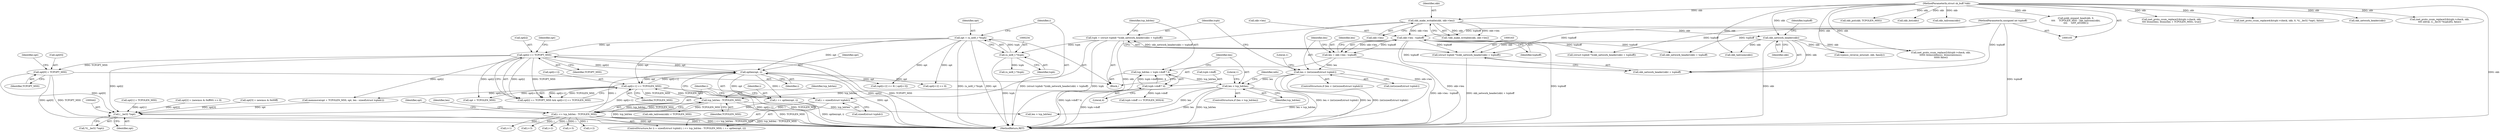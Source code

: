 digraph "0_linux_2638fd0f92d4397884fd991d8f4925cb3f081901@pointer" {
"1000407" [label="(Call,opt[0] = TCPOPT_MSS)"];
"1000254" [label="(Call,opt[i] == TCPOPT_MSS)"];
"1000231" [label="(Call,opt = (u_int8_t *)tcph)"];
"1000233" [label="(Call,(u_int8_t *)tcph)"];
"1000160" [label="(Call,tcph = (struct tcphdr *)(skb_network_header(skb) + tcphoff))"];
"1000162" [label="(Call,(struct tcphdr *)(skb_network_header(skb) + tcphoff))"];
"1000165" [label="(Call,skb_network_header(skb))"];
"1000135" [label="(Call,skb_make_writable(skb, skb->len))"];
"1000106" [label="(MethodParameterIn,struct sk_buff *skb)"];
"1000145" [label="(Call,skb->len - tcphoff)"];
"1000109" [label="(MethodParameterIn,unsigned int tcphoff)"];
"1000248" [label="(Call,optlen(opt, i))"];
"1000259" [label="(Call,opt[i+1] == TCPOLEN_MSS)"];
"1000243" [label="(Call,tcp_hdrlen - TCPOLEN_MSS)"];
"1000176" [label="(Call,len < tcp_hdrlen)"];
"1000151" [label="(Call,len < (int)sizeof(struct tcphdr))"];
"1000143" [label="(Call,len = skb->len - tcphoff)"];
"1000168" [label="(Call,tcp_hdrlen = tcph->doff * 4)"];
"1000170" [label="(Call,tcph->doff * 4)"];
"1000241" [label="(Call,i <= tcp_hdrlen - TCPOLEN_MSS)"];
"1000237" [label="(Call,i = sizeof(struct tcphdr))"];
"1000246" [label="(Call,i += optlen(opt, i))"];
"1000441" [label="(Call,(__be32 *)opt)"];
"1000354" [label="(Call,skb_put(skb, TCPOLEN_MSS))"];
"1000386" [label="(Call,opt + TCPOLEN_MSS)"];
"1000171" [label="(Call,tcph->doff)"];
"1000232" [label="(Identifier,opt)"];
"1000256" [label="(Identifier,opt)"];
"1000206" [label="(Call,skb_dst(skb))"];
"1000303" [label="(Call,i+3)"];
"1000274" [label="(Call,i+2)"];
"1000258" [label="(Identifier,TCPOPT_MSS)"];
"1000151" [label="(Call,len < (int)sizeof(struct tcphdr))"];
"1000176" [label="(Call,len < tcp_hdrlen)"];
"1000348" [label="(Call,(struct tcphdr *)(skb_network_header(skb) + tcphoff))"];
"1000340" [label="(Call,skb_tailroom(skb))"];
"1000150" [label="(ControlStructure,if (len < (int)sizeof(struct tcphdr)))"];
"1000309" [label="(Call,inet_proto_csum_replace2(&tcph->check, skb,\n\t\t\t\t\t\t htons(oldmss), htons(newmss),\n\t\t\t\t\t\t false))"];
"1000380" [label="(Call,(u_int8_t *)tcph)"];
"1000135" [label="(Call,skb_make_writable(skb, skb->len))"];
"1000145" [label="(Call,skb->len - tcphoff)"];
"1000167" [label="(Identifier,tcphoff)"];
"1000241" [label="(Call,i <= tcp_hdrlen - TCPOLEN_MSS)"];
"1000323" [label="(Call,len > tcp_hdrlen)"];
"1000168" [label="(Call,tcp_hdrlen = tcph->doff * 4)"];
"1000236" [label="(ControlStructure,for (i = sizeof(struct tcphdr); i <= tcp_hdrlen - TCPOLEN_MSS; i += optlen(opt, i)))"];
"1000177" [label="(Identifier,len)"];
"1000144" [label="(Identifier,len)"];
"1000137" [label="(Call,skb->len)"];
"1000231" [label="(Call,opt = (u_int8_t *)tcph)"];
"1000330" [label="(Call,skb_tailroom(skb))"];
"1000239" [label="(Call,sizeof(struct tcphdr))"];
"1000441" [label="(Call,(__be32 *)opt)"];
"1000143" [label="(Call,len = skb->len - tcphoff)"];
"1000161" [label="(Identifier,tcph)"];
"1000270" [label="(Call,(opt[i+2] << 8) | opt[i+3])"];
"1000385" [label="(Call,memmove(opt + TCPOLEN_MSS, opt, len - sizeof(struct tcphdr)))"];
"1000408" [label="(Call,opt[0])"];
"1000164" [label="(Call,skb_network_header(skb) + tcphoff)"];
"1000335" [label="(Call,pskb_expand_head(skb, 0,\n\t\t\t\t     TCPOLEN_MSS - skb_tailroom(skb),\n\t\t\t\t     GFP_ATOMIC))"];
"1000412" [label="(Call,opt[1] = TCPOLEN_MSS)"];
"1000197" [label="(Call,tcpmss_reverse_mtu(net, skb, family))"];
"1000324" [label="(Identifier,len)"];
"1000159" [label="(Literal,1)"];
"1000411" [label="(Identifier,TCPOPT_MSS)"];
"1000443" [label="(Identifier,opt)"];
"1000394" [label="(Call,inet_proto_csum_replace2(&tcph->check, skb,\n\t\t\t\t htons(len), htons(len + TCPOLEN_MSS), true))"];
"1000265" [label="(Identifier,TCPOLEN_MSS)"];
"1000255" [label="(Call,opt[i])"];
"1000248" [label="(Call,optlen(opt, i))"];
"1000329" [label="(Call,skb_tailroom(skb) < TCPOLEN_MSS)"];
"1000162" [label="(Call,(struct tcphdr *)(skb_network_header(skb) + tcphoff))"];
"1000260" [label="(Call,opt[i+1])"];
"1000165" [label="(Call,skb_network_header(skb))"];
"1000417" [label="(Call,opt[2] = (newmss & 0xff00) >> 8)"];
"1000414" [label="(Identifier,opt)"];
"1000152" [label="(Identifier,len)"];
"1000153" [label="(Call,(int)sizeof(struct tcphdr))"];
"1000433" [label="(Call,inet_proto_csum_replace4(&tcph->check, skb, 0, *((__be32 *)opt), false))"];
"1000146" [label="(Call,skb->len)"];
"1000350" [label="(Call,skb_network_header(skb) + tcphoff)"];
"1000160" [label="(Call,tcph = (struct tcphdr *)(skb_network_header(skb) + tcphoff))"];
"1000185" [label="(Identifier,info)"];
"1000181" [label="(Literal,1)"];
"1000249" [label="(Identifier,opt)"];
"1000244" [label="(Identifier,tcp_hdrlen)"];
"1000261" [label="(Identifier,opt)"];
"1000149" [label="(Identifier,tcphoff)"];
"1000233" [label="(Call,(u_int8_t *)tcph)"];
"1000351" [label="(Call,skb_network_header(skb))"];
"1000474" [label="(MethodReturn,RET)"];
"1000169" [label="(Identifier,tcp_hdrlen)"];
"1000106" [label="(MethodParameterIn,struct sk_buff *skb)"];
"1000134" [label="(Call,!skb_make_writable(skb, skb->len))"];
"1000271" [label="(Call,opt[i+2] << 8)"];
"1000166" [label="(Identifier,skb)"];
"1000235" [label="(Identifier,tcph)"];
"1000238" [label="(Identifier,i)"];
"1000245" [label="(Identifier,TCPOLEN_MSS)"];
"1000246" [label="(Call,i += optlen(opt, i))"];
"1000262" [label="(Call,i+1)"];
"1000175" [label="(ControlStructure,if (len < tcp_hdrlen))"];
"1000259" [label="(Call,opt[i+1] == TCPOLEN_MSS)"];
"1000250" [label="(Identifier,i)"];
"1000136" [label="(Identifier,skb)"];
"1000242" [label="(Identifier,i)"];
"1000178" [label="(Identifier,tcp_hdrlen)"];
"1000237" [label="(Call,i = sizeof(struct tcphdr))"];
"1000280" [label="(Call,i+3)"];
"1000253" [label="(Call,opt[i] == TCPOPT_MSS && opt[i+1] == TCPOLEN_MSS)"];
"1000452" [label="(Call,tcph->doff += TCPOLEN_MSS/4)"];
"1000243" [label="(Call,tcp_hdrlen - TCPOLEN_MSS)"];
"1000109" [label="(MethodParameterIn,unsigned int tcphoff)"];
"1000170" [label="(Call,tcph->doff * 4)"];
"1000292" [label="(Call,i+2)"];
"1000254" [label="(Call,opt[i] == TCPOPT_MSS)"];
"1000174" [label="(Literal,4)"];
"1000247" [label="(Identifier,i)"];
"1000440" [label="(Call,*((__be32 *)opt))"];
"1000426" [label="(Call,opt[3] = newmss & 0x00ff)"];
"1000111" [label="(Block,)"];
"1000459" [label="(Call,inet_proto_csum_replace2(&tcph->check, skb,\n\t\t\t\t oldval, ((__be16 *)tcph)[6], false))"];
"1000407" [label="(Call,opt[0] = TCPOPT_MSS)"];
"1000407" -> "1000111"  [label="AST: "];
"1000407" -> "1000411"  [label="CFG: "];
"1000408" -> "1000407"  [label="AST: "];
"1000411" -> "1000407"  [label="AST: "];
"1000414" -> "1000407"  [label="CFG: "];
"1000407" -> "1000474"  [label="DDG: TCPOPT_MSS"];
"1000407" -> "1000474"  [label="DDG: opt[0]"];
"1000254" -> "1000407"  [label="DDG: TCPOPT_MSS"];
"1000407" -> "1000441"  [label="DDG: opt[0]"];
"1000254" -> "1000253"  [label="AST: "];
"1000254" -> "1000258"  [label="CFG: "];
"1000255" -> "1000254"  [label="AST: "];
"1000258" -> "1000254"  [label="AST: "];
"1000261" -> "1000254"  [label="CFG: "];
"1000253" -> "1000254"  [label="CFG: "];
"1000254" -> "1000474"  [label="DDG: opt[i]"];
"1000254" -> "1000474"  [label="DDG: TCPOPT_MSS"];
"1000254" -> "1000248"  [label="DDG: opt[i]"];
"1000254" -> "1000253"  [label="DDG: opt[i]"];
"1000254" -> "1000253"  [label="DDG: TCPOPT_MSS"];
"1000231" -> "1000254"  [label="DDG: opt"];
"1000248" -> "1000254"  [label="DDG: opt"];
"1000254" -> "1000385"  [label="DDG: opt[i]"];
"1000254" -> "1000386"  [label="DDG: opt[i]"];
"1000254" -> "1000441"  [label="DDG: opt[i]"];
"1000231" -> "1000111"  [label="AST: "];
"1000231" -> "1000233"  [label="CFG: "];
"1000232" -> "1000231"  [label="AST: "];
"1000233" -> "1000231"  [label="AST: "];
"1000238" -> "1000231"  [label="CFG: "];
"1000231" -> "1000474"  [label="DDG: (u_int8_t *)tcph"];
"1000231" -> "1000474"  [label="DDG: opt"];
"1000233" -> "1000231"  [label="DDG: tcph"];
"1000231" -> "1000248"  [label="DDG: opt"];
"1000231" -> "1000259"  [label="DDG: opt"];
"1000231" -> "1000271"  [label="DDG: opt"];
"1000231" -> "1000270"  [label="DDG: opt"];
"1000233" -> "1000235"  [label="CFG: "];
"1000234" -> "1000233"  [label="AST: "];
"1000235" -> "1000233"  [label="AST: "];
"1000233" -> "1000474"  [label="DDG: tcph"];
"1000160" -> "1000233"  [label="DDG: tcph"];
"1000233" -> "1000380"  [label="DDG: tcph"];
"1000160" -> "1000111"  [label="AST: "];
"1000160" -> "1000162"  [label="CFG: "];
"1000161" -> "1000160"  [label="AST: "];
"1000162" -> "1000160"  [label="AST: "];
"1000169" -> "1000160"  [label="CFG: "];
"1000160" -> "1000474"  [label="DDG: (struct tcphdr *)(skb_network_header(skb) + tcphoff)"];
"1000160" -> "1000474"  [label="DDG: tcph"];
"1000162" -> "1000160"  [label="DDG: skb_network_header(skb) + tcphoff"];
"1000162" -> "1000164"  [label="CFG: "];
"1000163" -> "1000162"  [label="AST: "];
"1000164" -> "1000162"  [label="AST: "];
"1000162" -> "1000474"  [label="DDG: skb_network_header(skb) + tcphoff"];
"1000165" -> "1000162"  [label="DDG: skb"];
"1000145" -> "1000162"  [label="DDG: tcphoff"];
"1000109" -> "1000162"  [label="DDG: tcphoff"];
"1000165" -> "1000164"  [label="AST: "];
"1000165" -> "1000166"  [label="CFG: "];
"1000166" -> "1000165"  [label="AST: "];
"1000167" -> "1000165"  [label="CFG: "];
"1000165" -> "1000474"  [label="DDG: skb"];
"1000165" -> "1000164"  [label="DDG: skb"];
"1000135" -> "1000165"  [label="DDG: skb"];
"1000106" -> "1000165"  [label="DDG: skb"];
"1000165" -> "1000197"  [label="DDG: skb"];
"1000165" -> "1000309"  [label="DDG: skb"];
"1000165" -> "1000330"  [label="DDG: skb"];
"1000135" -> "1000134"  [label="AST: "];
"1000135" -> "1000137"  [label="CFG: "];
"1000136" -> "1000135"  [label="AST: "];
"1000137" -> "1000135"  [label="AST: "];
"1000134" -> "1000135"  [label="CFG: "];
"1000135" -> "1000474"  [label="DDG: skb"];
"1000135" -> "1000474"  [label="DDG: skb->len"];
"1000135" -> "1000134"  [label="DDG: skb"];
"1000135" -> "1000134"  [label="DDG: skb->len"];
"1000106" -> "1000135"  [label="DDG: skb"];
"1000135" -> "1000145"  [label="DDG: skb->len"];
"1000106" -> "1000105"  [label="AST: "];
"1000106" -> "1000474"  [label="DDG: skb"];
"1000106" -> "1000197"  [label="DDG: skb"];
"1000106" -> "1000206"  [label="DDG: skb"];
"1000106" -> "1000309"  [label="DDG: skb"];
"1000106" -> "1000330"  [label="DDG: skb"];
"1000106" -> "1000335"  [label="DDG: skb"];
"1000106" -> "1000340"  [label="DDG: skb"];
"1000106" -> "1000351"  [label="DDG: skb"];
"1000106" -> "1000354"  [label="DDG: skb"];
"1000106" -> "1000394"  [label="DDG: skb"];
"1000106" -> "1000433"  [label="DDG: skb"];
"1000106" -> "1000459"  [label="DDG: skb"];
"1000145" -> "1000143"  [label="AST: "];
"1000145" -> "1000149"  [label="CFG: "];
"1000146" -> "1000145"  [label="AST: "];
"1000149" -> "1000145"  [label="AST: "];
"1000143" -> "1000145"  [label="CFG: "];
"1000145" -> "1000474"  [label="DDG: tcphoff"];
"1000145" -> "1000474"  [label="DDG: skb->len"];
"1000145" -> "1000143"  [label="DDG: skb->len"];
"1000145" -> "1000143"  [label="DDG: tcphoff"];
"1000109" -> "1000145"  [label="DDG: tcphoff"];
"1000145" -> "1000164"  [label="DDG: tcphoff"];
"1000145" -> "1000348"  [label="DDG: tcphoff"];
"1000145" -> "1000350"  [label="DDG: tcphoff"];
"1000109" -> "1000105"  [label="AST: "];
"1000109" -> "1000474"  [label="DDG: tcphoff"];
"1000109" -> "1000164"  [label="DDG: tcphoff"];
"1000109" -> "1000348"  [label="DDG: tcphoff"];
"1000109" -> "1000350"  [label="DDG: tcphoff"];
"1000248" -> "1000246"  [label="AST: "];
"1000248" -> "1000250"  [label="CFG: "];
"1000249" -> "1000248"  [label="AST: "];
"1000250" -> "1000248"  [label="AST: "];
"1000246" -> "1000248"  [label="CFG: "];
"1000248" -> "1000474"  [label="DDG: opt"];
"1000248" -> "1000246"  [label="DDG: opt"];
"1000248" -> "1000246"  [label="DDG: i"];
"1000259" -> "1000248"  [label="DDG: opt[i+1]"];
"1000241" -> "1000248"  [label="DDG: i"];
"1000248" -> "1000259"  [label="DDG: opt"];
"1000248" -> "1000271"  [label="DDG: opt"];
"1000248" -> "1000270"  [label="DDG: opt"];
"1000259" -> "1000253"  [label="AST: "];
"1000259" -> "1000265"  [label="CFG: "];
"1000260" -> "1000259"  [label="AST: "];
"1000265" -> "1000259"  [label="AST: "];
"1000253" -> "1000259"  [label="CFG: "];
"1000259" -> "1000474"  [label="DDG: opt[i+1]"];
"1000259" -> "1000474"  [label="DDG: TCPOLEN_MSS"];
"1000259" -> "1000243"  [label="DDG: TCPOLEN_MSS"];
"1000259" -> "1000253"  [label="DDG: opt[i+1]"];
"1000259" -> "1000253"  [label="DDG: TCPOLEN_MSS"];
"1000243" -> "1000259"  [label="DDG: TCPOLEN_MSS"];
"1000259" -> "1000385"  [label="DDG: opt[i+1]"];
"1000259" -> "1000386"  [label="DDG: opt[i+1]"];
"1000259" -> "1000441"  [label="DDG: opt[i+1]"];
"1000243" -> "1000241"  [label="AST: "];
"1000243" -> "1000245"  [label="CFG: "];
"1000244" -> "1000243"  [label="AST: "];
"1000245" -> "1000243"  [label="AST: "];
"1000241" -> "1000243"  [label="CFG: "];
"1000243" -> "1000474"  [label="DDG: tcp_hdrlen"];
"1000243" -> "1000474"  [label="DDG: TCPOLEN_MSS"];
"1000243" -> "1000241"  [label="DDG: tcp_hdrlen"];
"1000243" -> "1000241"  [label="DDG: TCPOLEN_MSS"];
"1000176" -> "1000243"  [label="DDG: tcp_hdrlen"];
"1000243" -> "1000323"  [label="DDG: tcp_hdrlen"];
"1000243" -> "1000329"  [label="DDG: TCPOLEN_MSS"];
"1000176" -> "1000175"  [label="AST: "];
"1000176" -> "1000178"  [label="CFG: "];
"1000177" -> "1000176"  [label="AST: "];
"1000178" -> "1000176"  [label="AST: "];
"1000181" -> "1000176"  [label="CFG: "];
"1000185" -> "1000176"  [label="CFG: "];
"1000176" -> "1000474"  [label="DDG: tcp_hdrlen"];
"1000176" -> "1000474"  [label="DDG: len < tcp_hdrlen"];
"1000176" -> "1000474"  [label="DDG: len"];
"1000151" -> "1000176"  [label="DDG: len"];
"1000168" -> "1000176"  [label="DDG: tcp_hdrlen"];
"1000176" -> "1000323"  [label="DDG: len"];
"1000151" -> "1000150"  [label="AST: "];
"1000151" -> "1000153"  [label="CFG: "];
"1000152" -> "1000151"  [label="AST: "];
"1000153" -> "1000151"  [label="AST: "];
"1000159" -> "1000151"  [label="CFG: "];
"1000161" -> "1000151"  [label="CFG: "];
"1000151" -> "1000474"  [label="DDG: len < (int)sizeof(struct tcphdr)"];
"1000151" -> "1000474"  [label="DDG: len"];
"1000151" -> "1000474"  [label="DDG: (int)sizeof(struct tcphdr)"];
"1000143" -> "1000151"  [label="DDG: len"];
"1000143" -> "1000111"  [label="AST: "];
"1000144" -> "1000143"  [label="AST: "];
"1000152" -> "1000143"  [label="CFG: "];
"1000143" -> "1000474"  [label="DDG: skb->len - tcphoff"];
"1000168" -> "1000111"  [label="AST: "];
"1000168" -> "1000170"  [label="CFG: "];
"1000169" -> "1000168"  [label="AST: "];
"1000170" -> "1000168"  [label="AST: "];
"1000177" -> "1000168"  [label="CFG: "];
"1000168" -> "1000474"  [label="DDG: tcph->doff * 4"];
"1000170" -> "1000168"  [label="DDG: tcph->doff"];
"1000170" -> "1000168"  [label="DDG: 4"];
"1000170" -> "1000174"  [label="CFG: "];
"1000171" -> "1000170"  [label="AST: "];
"1000174" -> "1000170"  [label="AST: "];
"1000170" -> "1000474"  [label="DDG: tcph->doff"];
"1000170" -> "1000452"  [label="DDG: tcph->doff"];
"1000241" -> "1000236"  [label="AST: "];
"1000242" -> "1000241"  [label="AST: "];
"1000256" -> "1000241"  [label="CFG: "];
"1000324" -> "1000241"  [label="CFG: "];
"1000241" -> "1000474"  [label="DDG: i"];
"1000241" -> "1000474"  [label="DDG: i <= tcp_hdrlen - TCPOLEN_MSS"];
"1000241" -> "1000474"  [label="DDG: tcp_hdrlen - TCPOLEN_MSS"];
"1000237" -> "1000241"  [label="DDG: i"];
"1000246" -> "1000241"  [label="DDG: i"];
"1000241" -> "1000262"  [label="DDG: i"];
"1000241" -> "1000274"  [label="DDG: i"];
"1000241" -> "1000280"  [label="DDG: i"];
"1000241" -> "1000292"  [label="DDG: i"];
"1000241" -> "1000303"  [label="DDG: i"];
"1000237" -> "1000236"  [label="AST: "];
"1000237" -> "1000239"  [label="CFG: "];
"1000238" -> "1000237"  [label="AST: "];
"1000239" -> "1000237"  [label="AST: "];
"1000242" -> "1000237"  [label="CFG: "];
"1000246" -> "1000236"  [label="AST: "];
"1000247" -> "1000246"  [label="AST: "];
"1000242" -> "1000246"  [label="CFG: "];
"1000246" -> "1000474"  [label="DDG: optlen(opt, i)"];
"1000441" -> "1000440"  [label="AST: "];
"1000441" -> "1000443"  [label="CFG: "];
"1000442" -> "1000441"  [label="AST: "];
"1000443" -> "1000441"  [label="AST: "];
"1000440" -> "1000441"  [label="CFG: "];
"1000441" -> "1000474"  [label="DDG: opt"];
"1000412" -> "1000441"  [label="DDG: opt[1]"];
"1000417" -> "1000441"  [label="DDG: opt[2]"];
"1000385" -> "1000441"  [label="DDG: opt"];
"1000426" -> "1000441"  [label="DDG: opt[3]"];
}
